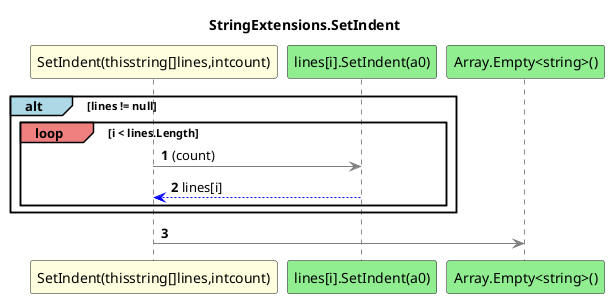 @startuml StringExtensions.SetIndent
title StringExtensions.SetIndent
participant "SetIndent(thisstring[]lines,intcount)" as SetIndent_p0_p1 #LightYellow
participant "lines[i].SetIndent(a0)" as lines_i_SetIndent_a0 #LightGreen
participant "Array.Empty<string>()" as Array_Empty_string_ #LightGreen
autonumber
alt#LightBlue lines != null
    loop#LightCoral i < lines.Length
        SetIndent_p0_p1 -[#grey]> lines_i_SetIndent_a0 : (count)
        lines_i_SetIndent_a0 -[#blue]-> SetIndent_p0_p1 : lines[i]
    end
end
SetIndent_p0_p1 -[#grey]> Array_Empty_string_
@enduml

